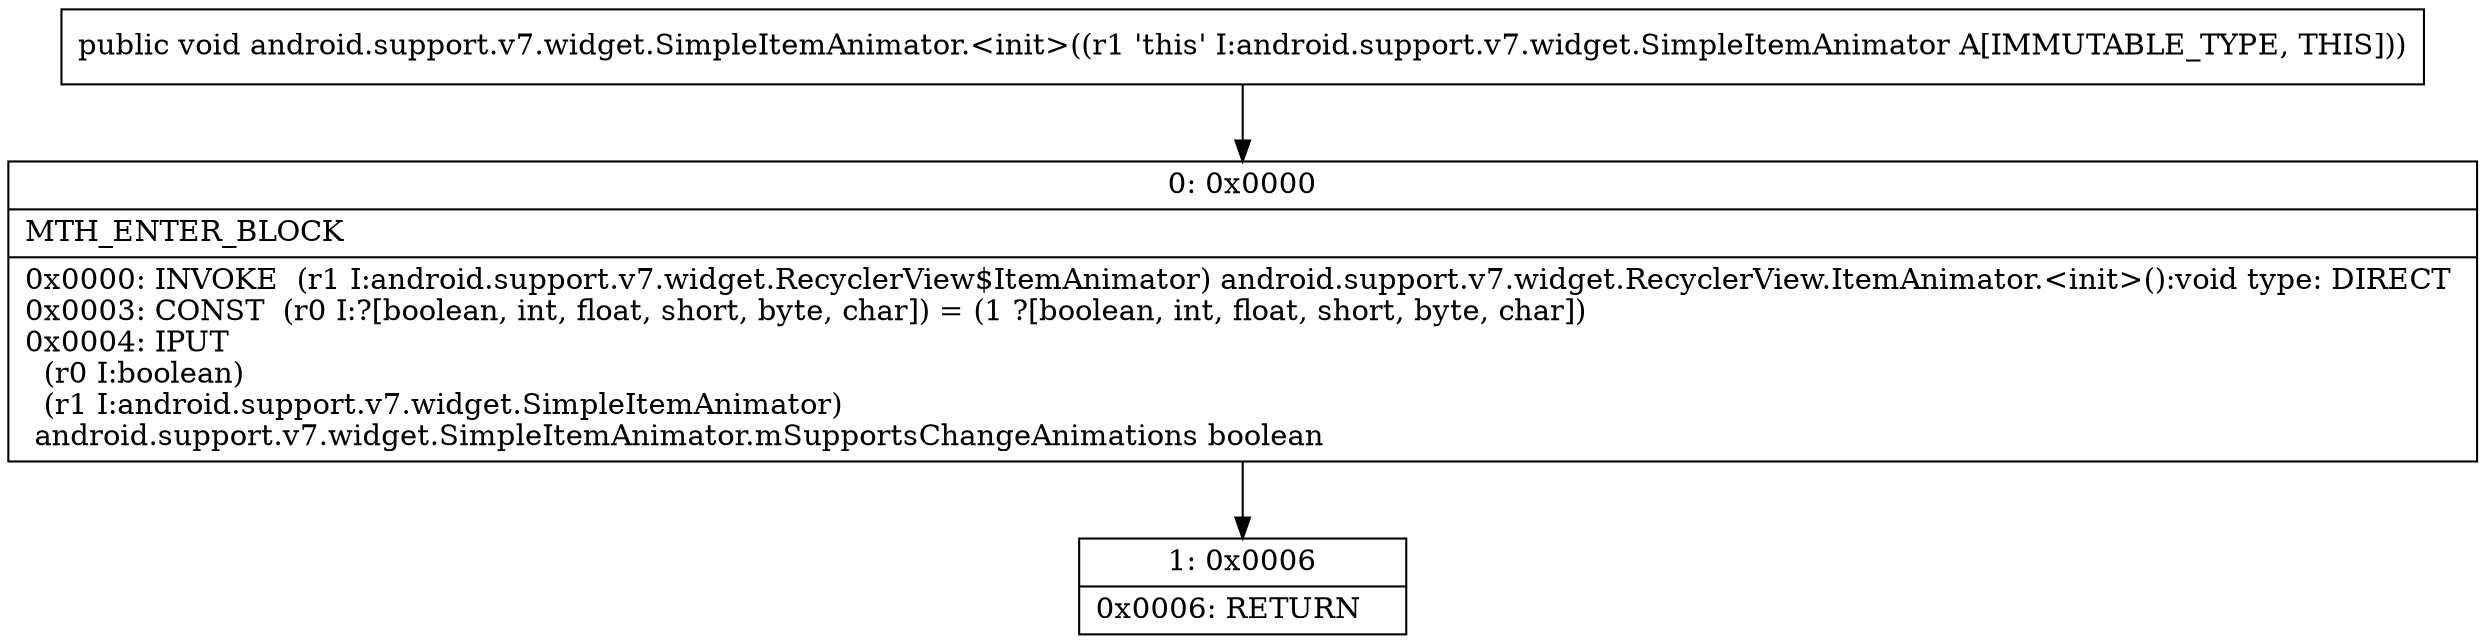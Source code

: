 digraph "CFG forandroid.support.v7.widget.SimpleItemAnimator.\<init\>()V" {
Node_0 [shape=record,label="{0\:\ 0x0000|MTH_ENTER_BLOCK\l|0x0000: INVOKE  (r1 I:android.support.v7.widget.RecyclerView$ItemAnimator) android.support.v7.widget.RecyclerView.ItemAnimator.\<init\>():void type: DIRECT \l0x0003: CONST  (r0 I:?[boolean, int, float, short, byte, char]) = (1 ?[boolean, int, float, short, byte, char]) \l0x0004: IPUT  \l  (r0 I:boolean)\l  (r1 I:android.support.v7.widget.SimpleItemAnimator)\l android.support.v7.widget.SimpleItemAnimator.mSupportsChangeAnimations boolean \l}"];
Node_1 [shape=record,label="{1\:\ 0x0006|0x0006: RETURN   \l}"];
MethodNode[shape=record,label="{public void android.support.v7.widget.SimpleItemAnimator.\<init\>((r1 'this' I:android.support.v7.widget.SimpleItemAnimator A[IMMUTABLE_TYPE, THIS])) }"];
MethodNode -> Node_0;
Node_0 -> Node_1;
}

